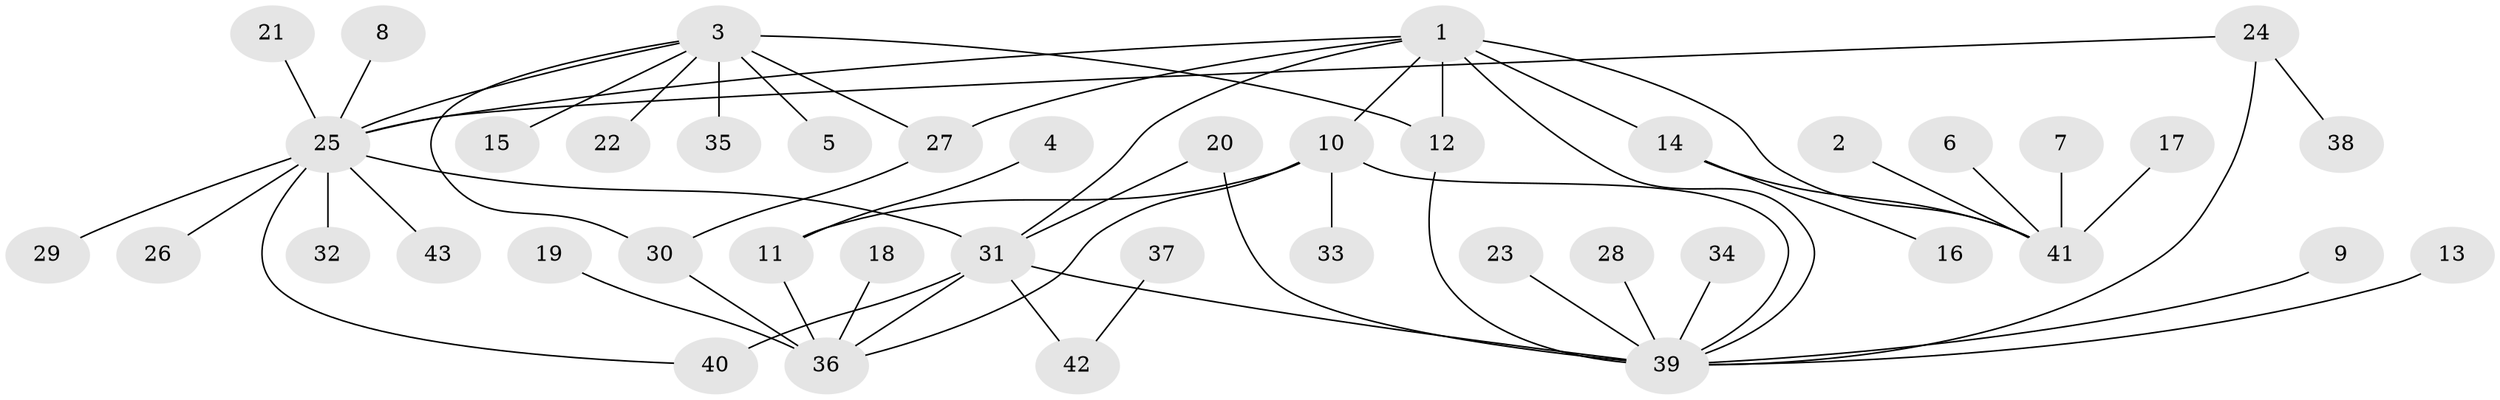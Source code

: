 // original degree distribution, {3: 0.05813953488372093, 5: 0.05813953488372093, 7: 0.03488372093023256, 9: 0.023255813953488372, 4: 0.05813953488372093, 6: 0.023255813953488372, 11: 0.011627906976744186, 14: 0.023255813953488372, 1: 0.627906976744186, 2: 0.08139534883720931}
// Generated by graph-tools (version 1.1) at 2025/02/03/09/25 03:02:48]
// undirected, 43 vertices, 56 edges
graph export_dot {
graph [start="1"]
  node [color=gray90,style=filled];
  1;
  2;
  3;
  4;
  5;
  6;
  7;
  8;
  9;
  10;
  11;
  12;
  13;
  14;
  15;
  16;
  17;
  18;
  19;
  20;
  21;
  22;
  23;
  24;
  25;
  26;
  27;
  28;
  29;
  30;
  31;
  32;
  33;
  34;
  35;
  36;
  37;
  38;
  39;
  40;
  41;
  42;
  43;
  1 -- 10 [weight=1.0];
  1 -- 12 [weight=2.0];
  1 -- 14 [weight=2.0];
  1 -- 25 [weight=1.0];
  1 -- 27 [weight=1.0];
  1 -- 31 [weight=1.0];
  1 -- 39 [weight=1.0];
  1 -- 41 [weight=2.0];
  2 -- 41 [weight=1.0];
  3 -- 5 [weight=1.0];
  3 -- 12 [weight=1.0];
  3 -- 15 [weight=1.0];
  3 -- 22 [weight=1.0];
  3 -- 25 [weight=1.0];
  3 -- 27 [weight=2.0];
  3 -- 30 [weight=1.0];
  3 -- 35 [weight=1.0];
  4 -- 11 [weight=1.0];
  6 -- 41 [weight=1.0];
  7 -- 41 [weight=1.0];
  8 -- 25 [weight=1.0];
  9 -- 39 [weight=1.0];
  10 -- 11 [weight=2.0];
  10 -- 33 [weight=1.0];
  10 -- 36 [weight=1.0];
  10 -- 39 [weight=1.0];
  11 -- 36 [weight=2.0];
  12 -- 39 [weight=2.0];
  13 -- 39 [weight=1.0];
  14 -- 16 [weight=1.0];
  14 -- 41 [weight=1.0];
  17 -- 41 [weight=1.0];
  18 -- 36 [weight=1.0];
  19 -- 36 [weight=1.0];
  20 -- 31 [weight=1.0];
  20 -- 39 [weight=1.0];
  21 -- 25 [weight=1.0];
  23 -- 39 [weight=1.0];
  24 -- 25 [weight=1.0];
  24 -- 38 [weight=1.0];
  24 -- 39 [weight=1.0];
  25 -- 26 [weight=1.0];
  25 -- 29 [weight=1.0];
  25 -- 31 [weight=2.0];
  25 -- 32 [weight=1.0];
  25 -- 40 [weight=1.0];
  25 -- 43 [weight=1.0];
  27 -- 30 [weight=2.0];
  28 -- 39 [weight=1.0];
  30 -- 36 [weight=1.0];
  31 -- 36 [weight=1.0];
  31 -- 39 [weight=1.0];
  31 -- 40 [weight=2.0];
  31 -- 42 [weight=1.0];
  34 -- 39 [weight=1.0];
  37 -- 42 [weight=1.0];
}
